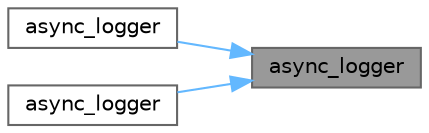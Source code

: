 digraph "async_logger"
{
 // LATEX_PDF_SIZE
  bgcolor="transparent";
  edge [fontname=Helvetica,fontsize=10,labelfontname=Helvetica,labelfontsize=10];
  node [fontname=Helvetica,fontsize=10,shape=box,height=0.2,width=0.4];
  rankdir="RL";
  Node1 [id="Node000001",label="async_logger",height=0.2,width=0.4,color="gray40", fillcolor="grey60", style="filled", fontcolor="black",tooltip=" "];
  Node1 -> Node2 [id="edge1_Node000001_Node000002",dir="back",color="steelblue1",style="solid",tooltip=" "];
  Node2 [id="Node000002",label="async_logger",height=0.2,width=0.4,color="grey40", fillcolor="white", style="filled",URL="$classspdlog_1_1async__logger.html#ab874d24f67ac14552d6f190c7d59efca",tooltip=" "];
  Node1 -> Node3 [id="edge2_Node000001_Node000003",dir="back",color="steelblue1",style="solid",tooltip=" "];
  Node3 [id="Node000003",label="async_logger",height=0.2,width=0.4,color="grey40", fillcolor="white", style="filled",URL="$classspdlog_1_1async__logger.html#af0ca63ed0c312337df01676e345bb91d",tooltip=" "];
}
